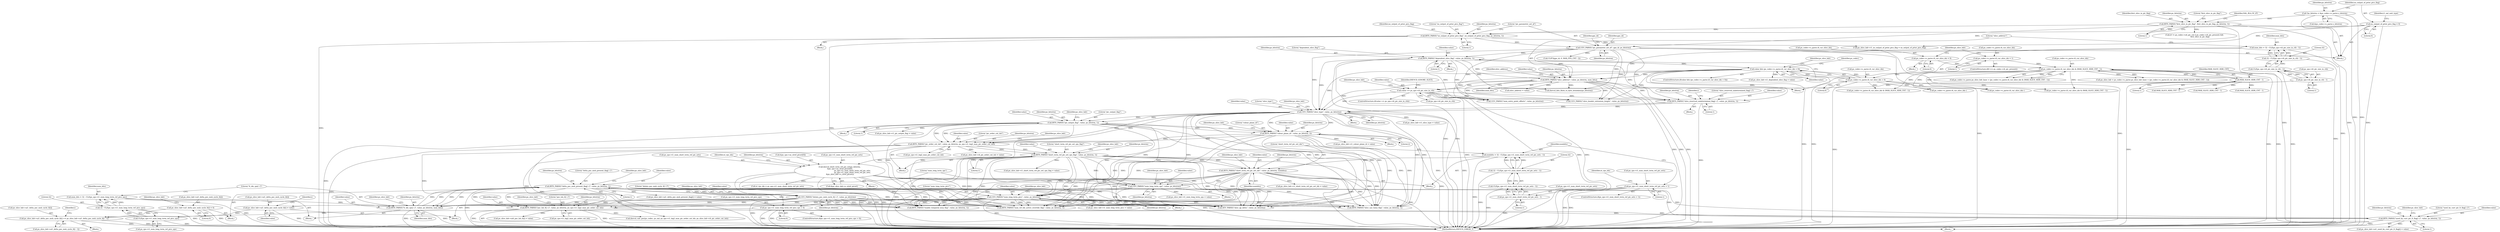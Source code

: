 digraph "0_Android_a1424724a00d62ac5efa0e27953eed66850d662f@array" {
"1001019" [label="(Call,ps_slice_hdr->ai1_delta_poc_msb_cycle_lt[i] += ps_slice_hdr->ai1_delta_poc_msb_cycle_lt[i - 1])"];
"1000983" [label="(Call,ps_slice_hdr->ai1_delta_poc_msb_cycle_lt[i] = 0)"];
"1001001" [label="(Call,ps_slice_hdr->ai1_delta_poc_msb_cycle_lt[i] = value)"];
"1000997" [label="(Call,UEV_PARSE(\"delata_poc_msb_cycle_lt[ i ]\", value, ps_bitstrm))"];
"1000971" [label="(Call,BITS_PARSE(\"delta_poc_msb_present_flag[ i ]\", value, ps_bitstrm, 1))"];
"1000916" [label="(Call,BITS_PARSE(\"lt_idx_sps[ i ]\", value, ps_bitstrm, num_bits))"];
"1000857" [label="(Call,UEV_PARSE(\"num_long_term_pics\", value, ps_bitstrm))"];
"1000734" [label="(Call,BITS_PARSE(\"short_term_ref_pic_set_idx\", value, ps_bitstrm, numbits))"];
"1000694" [label="(Call,BITS_PARSE(\"short_term_ref_pic_set_sps_flag\", value, ps_bitstrm, 1))"];
"1000682" [label="(Call,BITS_PARSE(\"pic_order_cnt_lsb\", value, ps_bitstrm, ps_sps->i1_log2_max_pic_order_cnt_lsb))"];
"1000637" [label="(Call,BITS_PARSE(\"pic_output_flag\", value, ps_bitstrm, 1))"];
"1000592" [label="(Call,UEV_PARSE(\"slice_type\", value, ps_bitstrm))"];
"1000587" [label="(Call,BITS_PARSE(\"slice_reserved_undetermined_flag[ i ]\", value, ps_bitstrm, 1))"];
"1000537" [label="(Call,value >= ps_sps->i4_pic_size_in_ctb)"];
"1000528" [label="(Call,BITS_PARSE(\"slice_address\", value, ps_bitstrm, num_bits))"];
"1000428" [label="(Call,value && (ps_codec->s_parse.i4_cur_slice_idx > 0))"];
"1000422" [label="(Call,BITS_PARSE(\"dependent_slice_flag\", value, ps_bitstrm, 1))"];
"1000209" [label="(Call,UEV_PARSE(\"pic_parameter_set_id\", pps_id, ps_bitstrm))"];
"1000204" [label="(Call,BITS_PARSE(\"no_output_of_prior_pics_flag\", no_output_of_prior_pics_flag, ps_bitstrm, 1))"];
"1000159" [label="(Call,no_output_of_prior_pics_flag = 0)"];
"1000190" [label="(Call,BITS_PARSE(\"first_slice_in_pic_flag\", first_slice_in_pic_flag, ps_bitstrm, 1))"];
"1000147" [label="(Call,*ps_bitstrm = &ps_codec->s_parse.s_bitstrm)"];
"1000430" [label="(Call,ps_codec->s_parse.i4_cur_slice_idx > 0)"];
"1000405" [label="(Call,ps_codec->s_parse.i4_cur_slice_idx & (MAX_SLICE_HDR_CNT - 1))"];
"1000375" [label="(Call,ps_codec->s_parse.i4_cur_slice_idx = 0)"];
"1000390" [label="(Call,ps_codec->s_parse.i4_cur_slice_idx = 1)"];
"1000411" [label="(Call,MAX_SLICE_HDR_CNT - 1)"];
"1000518" [label="(Call,num_bits = 32 - CLZ(ps_sps->i4_pic_size_in_ctb - 1))"];
"1000520" [label="(Call,32 - CLZ(ps_sps->i4_pic_size_in_ctb - 1))"];
"1000522" [label="(Call,CLZ(ps_sps->i4_pic_size_in_ctb - 1))"];
"1000523" [label="(Call,ps_sps->i4_pic_size_in_ctb - 1)"];
"1000659" [label="(Call,BITS_PARSE(\"colour_plane_id\", value, ps_bitstrm, 2))"];
"1000724" [label="(Call,numbits = 32 - CLZ(ps_sps->i1_num_short_term_ref_pic_sets - 1))"];
"1000726" [label="(Call,32 - CLZ(ps_sps->i1_num_short_term_ref_pic_sets - 1))"];
"1000728" [label="(Call,CLZ(ps_sps->i1_num_short_term_ref_pic_sets - 1))"];
"1000729" [label="(Call,ps_sps->i1_num_short_term_ref_pic_sets - 1)"];
"1000718" [label="(Call,ps_sps->i1_num_short_term_ref_pic_sets > 1)"];
"1000834" [label="(Call,UEV_PARSE(\"num_long_term_sps\", value, ps_bitstrm))"];
"1000778" [label="(Call,ihevcd_short_term_ref_pic_set(ps_bitstrm,\n &ps_sps->as_stref_picset[0],\n                                              ps_sps->i1_num_short_term_ref_pic_sets,\n                                              ps_sps->i1_num_short_term_ref_pic_sets,\n &ps_slice_hdr->s_stref_picset))"];
"1000908" [label="(Call,num_bits = 32 - CLZ(ps_sps->i1_num_long_term_ref_pics_sps))"];
"1000910" [label="(Call,32 - CLZ(ps_sps->i1_num_long_term_ref_pics_sps))"];
"1000912" [label="(Call,CLZ(ps_sps->i1_num_long_term_ref_pics_sps))"];
"1000828" [label="(Call,ps_sps->i1_num_long_term_ref_pics_sps > 0)"];
"1000959" [label="(Call,BITS_PARSE(\"used_by_curr_pic_lt_flag[ i ]\", value, ps_bitstrm, 1))"];
"1000945" [label="(Call,BITS_PARSE(\"poc_lsb_lt[ i ]\", value, ps_bitstrm, ps_sps->i1_log2_max_pic_order_cnt_lsb))"];
"1000779" [label="(Identifier,ps_bitstrm)"];
"1000533" [label="(Call,slice_address = value)"];
"1000192" [label="(Identifier,first_slice_in_pic_flag)"];
"1000194" [label="(Literal,1)"];
"1000412" [label="(Identifier,MAX_SLICE_HDR_CNT)"];
"1000780" [label="(Call,&ps_sps->as_stref_picset[0])"];
"1000913" [label="(Call,ps_sps->i1_num_long_term_ref_pics_sps)"];
"1000539" [label="(Call,ps_sps->i4_pic_size_in_ctb)"];
"1001081" [label="(Call,BITS_PARSE(\"enable_temporal_mvp_flag\", value, ps_bitstrm, 1))"];
"1000697" [label="(Identifier,ps_bitstrm)"];
"1000641" [label="(Literal,1)"];
"1000595" [label="(Identifier,ps_bitstrm)"];
"1000728" [label="(Call,CLZ(ps_sps->i1_num_short_term_ref_pic_sets - 1))"];
"1000381" [label="(Literal,0)"];
"1000989" [label="(Literal,0)"];
"1000406" [label="(Call,ps_codec->s_parse.i4_cur_slice_idx)"];
"1000436" [label="(Literal,0)"];
"1000944" [label="(Block,)"];
"1000857" [label="(Call,UEV_PARSE(\"num_long_term_pics\", value, ps_bitstrm))"];
"1000924" [label="(Identifier,ps_slice_hdr)"];
"1000828" [label="(Call,ps_sps->i1_num_long_term_ref_pics_sps > 0)"];
"1000413" [label="(Literal,1)"];
"1000208" [label="(Literal,1)"];
"1000832" [label="(Literal,0)"];
"1000858" [label="(Literal,\"num_long_term_pics\")"];
"1000596" [label="(Call,ps_slice_hdr->i1_slice_type = value)"];
"1000530" [label="(Identifier,value)"];
"1000745" [label="(Identifier,st_rps_idx)"];
"1001004" [label="(Identifier,ps_slice_hdr)"];
"1000910" [label="(Call,32 - CLZ(ps_sps->i1_num_long_term_ref_pics_sps))"];
"1000861" [label="(Call,ps_slice_hdr->i1_num_long_term_pics = value)"];
"1000462" [label="(Identifier,ps_slice_hdr)"];
"1000161" [label="(Literal,0)"];
"1000689" [label="(Call,ps_slice_hdr->i4_pic_order_cnt_lsb = value)"];
"1001771" [label="(Call,ps_codec->s_parse.i4_cur_slice_idx--)"];
"1000148" [label="(Identifier,ps_bitstrm)"];
"1000838" [label="(Call,ps_slice_hdr->i1_num_long_term_sps = value)"];
"1000836" [label="(Identifier,value)"];
"1002507" [label="(Call,ps_codec->s_parse.i4_cur_slice_idx & (MAX_SLICE_HDR_CNT - 1))"];
"1000726" [label="(Call,32 - CLZ(ps_sps->i1_num_short_term_ref_pic_sets - 1))"];
"1000955" [label="(Identifier,ps_slice_hdr)"];
"1000974" [label="(Identifier,ps_bitstrm)"];
"1000391" [label="(Call,ps_codec->s_parse.i4_cur_slice_idx)"];
"1000996" [label="(Block,)"];
"1000778" [label="(Call,ihevcd_short_term_ref_pic_set(ps_bitstrm,\n &ps_sps->as_stref_picset[0],\n                                              ps_sps->i1_num_short_term_ref_pic_sets,\n                                              ps_sps->i1_num_short_term_ref_pic_sets,\n &ps_slice_hdr->s_stref_picset))"];
"1000834" [label="(Call,UEV_PARSE(\"num_long_term_sps\", value, ps_bitstrm))"];
"1000430" [label="(Call,ps_codec->s_parse.i4_cur_slice_idx > 0)"];
"1000424" [label="(Identifier,value)"];
"1000723" [label="(Block,)"];
"1000397" [label="(Call,ps_slice_hdr = ps_codec->s_parse.ps_slice_hdr_base + (ps_codec->s_parse.i4_cur_slice_idx & (MAX_SLICE_HDR_CNT - 1)))"];
"1001169" [label="(Call,BITS_PARSE(\"num_ref_idx_active_override_flag\", value, ps_bitstrm, 1))"];
"1002016" [label="(Call,ihevcd_bits_flush_to_byte_boundary(ps_bitstrm))"];
"1000735" [label="(Literal,\"short_term_ref_pic_set_idx\")"];
"1000636" [label="(Block,)"];
"1000908" [label="(Call,num_bits = 32 - CLZ(ps_sps->i1_num_long_term_ref_pics_sps))"];
"1000685" [label="(Identifier,ps_bitstrm)"];
"1000212" [label="(Identifier,ps_bitstrm)"];
"1000516" [label="(Block,)"];
"1001001" [label="(Call,ps_slice_hdr->ai1_delta_poc_msb_cycle_lt[i] = value)"];
"1000190" [label="(Call,BITS_PARSE(\"first_slice_in_pic_flag\", first_slice_in_pic_flag, ps_bitstrm, 1))"];
"1000384" [label="(ControlStructure,if(0 == ps_codec->i4_pic_present))"];
"1000440" [label="(Call,ps_codec->s_parse.i4_cur_slice_idx & (MAX_SLICE_HDR_CNT - 1))"];
"1001658" [label="(Call,ihevcd_calc_poc(ps_codec, ps_nal, ps_sps->i1_log2_max_pic_order_cnt_lsb, ps_slice_hdr->i4_pic_order_cnt_lsb))"];
"1000975" [label="(Literal,1)"];
"1000718" [label="(Call,ps_sps->i1_num_short_term_ref_pic_sets > 1)"];
"1001025" [label="(Call,ps_slice_hdr->ai1_delta_poc_msb_cycle_lt[i - 1])"];
"1000959" [label="(Call,BITS_PARSE(\"used_by_curr_pic_lt_flag[ i ]\", value, ps_bitstrm, 1))"];
"1002606" [label="(MethodReturn,IHEVCD_ERROR_T)"];
"1000912" [label="(Call,CLZ(ps_sps->i1_num_long_term_ref_pics_sps))"];
"1000427" [label="(ControlStructure,if(value && (ps_codec->s_parse.i4_cur_slice_idx > 0)))"];
"1000522" [label="(Call,CLZ(ps_sps->i4_pic_size_in_ctb - 1))"];
"1000666" [label="(Identifier,ps_slice_hdr)"];
"1000585" [label="(Identifier,i)"];
"1000945" [label="(Call,BITS_PARSE(\"poc_lsb_lt[ i ]\", value, ps_bitstrm, ps_sps->i1_log2_max_pic_order_cnt_lsb))"];
"1001454" [label="(Call,SEV_PARSE(\"slice_qp_delta\", value, ps_bitstrm))"];
"1000664" [label="(Call,ps_slice_hdr->i1_colour_plane_id = value)"];
"1000983" [label="(Call,ps_slice_hdr->ai1_delta_poc_msb_cycle_lt[i] = 0)"];
"1001990" [label="(Call,UEV_PARSE(\"slice_header_extension_length\", value, ps_bitstrm))"];
"1000920" [label="(Identifier,num_bits)"];
"1000598" [label="(Identifier,ps_slice_hdr)"];
"1000536" [label="(ControlStructure,if(value >= ps_sps->i4_pic_size_in_ctb))"];
"1000518" [label="(Call,num_bits = 32 - CLZ(ps_sps->i4_pic_size_in_ctb - 1))"];
"1000694" [label="(Call,BITS_PARSE(\"short_term_ref_pic_set_sps_flag\", value, ps_bitstrm, 1))"];
"1000952" [label="(Call,ps_slice_hdr->ai4_poc_lsb_lt[i] = value)"];
"1000519" [label="(Identifier,num_bits)"];
"1000446" [label="(Call,MAX_SLICE_HDR_CNT - 1)"];
"1000520" [label="(Call,32 - CLZ(ps_sps->i4_pic_size_in_ctb - 1))"];
"1000375" [label="(Call,ps_codec->s_parse.i4_cur_slice_idx = 0)"];
"1001007" [label="(Identifier,value)"];
"1000971" [label="(Call,BITS_PARSE(\"delta_poc_msb_present_flag[ i ]\", value, ps_bitstrm, 1))"];
"1000729" [label="(Call,ps_sps->i1_num_short_term_ref_pic_sets - 1)"];
"1001002" [label="(Call,ps_slice_hdr->ai1_delta_poc_msb_cycle_lt[i])"];
"1000860" [label="(Identifier,ps_bitstrm)"];
"1000587" [label="(Call,BITS_PARSE(\"slice_reserved_undetermined_flag[ i ]\", value, ps_bitstrm, 1))"];
"1000206" [label="(Identifier,no_output_of_prior_pics_flag)"];
"1000552" [label="(Identifier,ps_slice_hdr)"];
"1000390" [label="(Call,ps_codec->s_parse.i4_cur_slice_idx = 1)"];
"1000396" [label="(Literal,1)"];
"1000588" [label="(Literal,\"slice_reserved_undetermined_flag[ i ]\")"];
"1000460" [label="(Call,ps_slice_hdr->i1_dependent_slice_flag = value)"];
"1000696" [label="(Identifier,value)"];
"1000919" [label="(Identifier,ps_bitstrm)"];
"1000699" [label="(Call,ps_slice_hdr->i1_short_term_ref_pic_set_sps_flag = value)"];
"1000736" [label="(Identifier,value)"];
"1000777" [label="(Block,)"];
"1000796" [label="(Call,st_rps_idx = ps_sps->i1_num_short_term_ref_pic_sets)"];
"1000589" [label="(Identifier,value)"];
"1000898" [label="(Identifier,i)"];
"1000962" [label="(Identifier,ps_bitstrm)"];
"1000215" [label="(Call,CLIP3(pps_id, 0, MAX_PPS_CNT - 2))"];
"1000501" [label="(Call,ps_slice_hdr->i1_no_output_of_prior_pics_flag = no_output_of_prior_pics_flag)"];
"1000829" [label="(Call,ps_sps->i1_num_long_term_ref_pics_sps)"];
"1000210" [label="(Literal,\"pic_parameter_set_id\")"];
"1000993" [label="(Identifier,ps_slice_hdr)"];
"1000840" [label="(Identifier,ps_slice_hdr)"];
"1000658" [label="(Block,)"];
"1000431" [label="(Call,ps_codec->s_parse.i4_cur_slice_idx)"];
"1000691" [label="(Identifier,ps_slice_hdr)"];
"1000911" [label="(Literal,32)"];
"1000160" [label="(Identifier,no_output_of_prior_pics_flag)"];
"1000638" [label="(Literal,\"pic_output_flag\")"];
"1000733" [label="(Literal,1)"];
"1000999" [label="(Identifier,value)"];
"1000967" [label="(Identifier,ps_slice_hdr)"];
"1000425" [label="(Identifier,ps_bitstrm)"];
"1000426" [label="(Literal,1)"];
"1000205" [label="(Literal,\"no_output_of_prior_pics_flag\")"];
"1000637" [label="(Call,BITS_PARSE(\"pic_output_flag\", value, ps_bitstrm, 1))"];
"1000593" [label="(Literal,\"slice_type\")"];
"1000193" [label="(Identifier,ps_bitstrm)"];
"1000639" [label="(Identifier,value)"];
"1000591" [label="(Literal,1)"];
"1000640" [label="(Identifier,ps_bitstrm)"];
"1000532" [label="(Identifier,num_bits)"];
"1000677" [label="(Block,)"];
"1000537" [label="(Call,value >= ps_sps->i4_pic_size_in_ctb)"];
"1000147" [label="(Call,*ps_bitstrm = &ps_codec->s_parse.s_bitstrm)"];
"1000737" [label="(Identifier,ps_bitstrm)"];
"1000734" [label="(Call,BITS_PARSE(\"short_term_ref_pic_set_idx\", value, ps_bitstrm, numbits))"];
"1000529" [label="(Literal,\"slice_address\")"];
"1000660" [label="(Literal,\"colour_plane_id\")"];
"1000149" [label="(Call,&ps_codec->s_parse.s_bitstrm)"];
"1000946" [label="(Literal,\"poc_lsb_lt[ i ]\")"];
"1000429" [label="(Identifier,value)"];
"1000906" [label="(Block,)"];
"1000191" [label="(Literal,\"first_slice_in_pic_flag\")"];
"1000684" [label="(Identifier,value)"];
"1000428" [label="(Call,value && (ps_codec->s_parse.i4_cur_slice_idx > 0))"];
"1000997" [label="(Call,UEV_PARSE(\"delata_poc_msb_cycle_lt[ i ]\", value, ps_bitstrm))"];
"1000695" [label="(Literal,\"short_term_ref_pic_set_sps_flag\")"];
"1001106" [label="(Call,BITS_PARSE(\"slice_sao_luma_flag\", value, ps_bitstrm, 1))"];
"1000421" [label="(Block,)"];
"1000405" [label="(Call,ps_codec->s_parse.i4_cur_slice_idx & (MAX_SLICE_HDR_CNT - 1))"];
"1000725" [label="(Identifier,numbits)"];
"1000964" [label="(Call,ps_slice_hdr->ai1_used_by_curr_pic_lt_flag[i] = value)"];
"1000659" [label="(Call,BITS_PARSE(\"colour_plane_id\", value, ps_bitstrm, 2))"];
"1000701" [label="(Identifier,ps_slice_hdr)"];
"1000538" [label="(Identifier,value)"];
"1000523" [label="(Call,ps_sps->i4_pic_size_in_ctb - 1)"];
"1000159" [label="(Call,no_output_of_prior_pics_flag = 0)"];
"1000859" [label="(Identifier,value)"];
"1000792" [label="(Call,&ps_slice_hdr->s_stref_picset)"];
"1000644" [label="(Identifier,ps_slice_hdr)"];
"1000376" [label="(Call,ps_codec->s_parse.i4_cur_slice_idx)"];
"1001883" [label="(Call,UEV_PARSE(\"num_entry_point_offsets\", value, ps_bitstrm))"];
"1000972" [label="(Literal,\"delta_poc_msb_present_flag[ i ]\")"];
"1000686" [label="(Call,ps_sps->i1_log2_max_pic_order_cnt_lsb)"];
"1000439" [label="(Identifier,ps_codec)"];
"1000717" [label="(ControlStructure,if(ps_sps->i1_num_short_term_ref_pic_sets > 1))"];
"1000698" [label="(Literal,1)"];
"1000132" [label="(Block,)"];
"1000899" [label="(Block,)"];
"1000586" [label="(Block,)"];
"1001808" [label="(Call,MAX_SLICE_HDR_CNT - 1)"];
"1000592" [label="(Call,UEV_PARSE(\"slice_type\", value, ps_bitstrm))"];
"1000789" [label="(Call,ps_sps->i1_num_short_term_ref_pic_sets)"];
"1000198" [label="(Identifier,NAL_BLA_W_LP)"];
"1000209" [label="(Call,UEV_PARSE(\"pic_parameter_set_id\", pps_id, ps_bitstrm))"];
"1000727" [label="(Literal,32)"];
"1000722" [label="(Literal,1)"];
"1000683" [label="(Literal,\"pic_order_cnt_lsb\")"];
"1000661" [label="(Identifier,value)"];
"1000827" [label="(ControlStructure,if(ps_sps->i1_num_long_term_ref_pics_sps > 0))"];
"1000662" [label="(Identifier,ps_bitstrm)"];
"1000642" [label="(Call,ps_slice_hdr->i1_pic_output_flag = value)"];
"1000738" [label="(Identifier,numbits)"];
"1000835" [label="(Literal,\"num_long_term_sps\")"];
"1002513" [label="(Call,MAX_SLICE_HDR_CNT - 1)"];
"1000909" [label="(Identifier,num_bits)"];
"1000543" [label="(Identifier,IHEVCD_IGNORE_SLICE)"];
"1000554" [label="(Block,)"];
"1001018" [label="(Block,)"];
"1000682" [label="(Call,BITS_PARSE(\"pic_order_cnt_lsb\", value, ps_bitstrm, ps_sps->i1_log2_max_pic_order_cnt_lsb))"];
"1000422" [label="(Call,BITS_PARSE(\"dependent_slice_flag\", value, ps_bitstrm, 1))"];
"1000973" [label="(Identifier,value)"];
"1000998" [label="(Literal,\"delata_poc_msb_cycle_lt[ i ]\")"];
"1000211" [label="(Identifier,pps_id)"];
"1000398" [label="(Identifier,ps_slice_hdr)"];
"1000527" [label="(Literal,1)"];
"1000833" [label="(Block,)"];
"1000963" [label="(Literal,1)"];
"1000948" [label="(Identifier,ps_bitstrm)"];
"1000786" [label="(Call,ps_sps->i1_num_short_term_ref_pic_sets)"];
"1000797" [label="(Identifier,st_rps_idx)"];
"1000663" [label="(Literal,2)"];
"1000531" [label="(Identifier,ps_bitstrm)"];
"1000590" [label="(Identifier,ps_bitstrm)"];
"1000411" [label="(Call,MAX_SLICE_HDR_CNT - 1)"];
"1001000" [label="(Identifier,ps_bitstrm)"];
"1001019" [label="(Call,ps_slice_hdr->ai1_delta_poc_msb_cycle_lt[i] += ps_slice_hdr->ai1_delta_poc_msb_cycle_lt[i - 1])"];
"1000917" [label="(Literal,\"lt_idx_sps[ i ]\")"];
"1000949" [label="(Call,ps_sps->i1_log2_max_pic_order_cnt_lsb)"];
"1000214" [label="(Identifier,pps_id)"];
"1001712" [label="(Call,ps_codec->s_parse.i4_cur_slice_idx--)"];
"1001020" [label="(Call,ps_slice_hdr->ai1_delta_poc_msb_cycle_lt[i])"];
"1000741" [label="(Identifier,ps_slice_hdr)"];
"1000284" [label="(Call,(0 != ps_codec->u4_pic_cnt || ps_codec->i4_pic_present) &&\n                    first_slice_in_pic_flag)"];
"1000521" [label="(Literal,32)"];
"1000399" [label="(Call,ps_codec->s_parse.ps_slice_hdr_base + (ps_codec->s_parse.i4_cur_slice_idx & (MAX_SLICE_HDR_CNT - 1)))"];
"1000979" [label="(Identifier,ps_slice_hdr)"];
"1000984" [label="(Call,ps_slice_hdr->ai1_delta_poc_msb_cycle_lt[i])"];
"1001011" [label="(Identifier,i)"];
"1000960" [label="(Literal,\"used_by_curr_pic_lt_flag[ i ]\")"];
"1000524" [label="(Call,ps_sps->i4_pic_size_in_ctb)"];
"1000916" [label="(Call,BITS_PARSE(\"lt_idx_sps[ i ]\", value, ps_bitstrm, num_bits))"];
"1000918" [label="(Identifier,value)"];
"1000594" [label="(Identifier,value)"];
"1000164" [label="(Identifier,i1_nal_unit_type)"];
"1000739" [label="(Call,ps_slice_hdr->i1_short_term_ref_pic_set_idx = value)"];
"1000826" [label="(Block,)"];
"1000837" [label="(Identifier,ps_bitstrm)"];
"1000961" [label="(Identifier,value)"];
"1000947" [label="(Identifier,value)"];
"1000534" [label="(Identifier,slice_address)"];
"1000423" [label="(Literal,\"dependent_slice_flag\")"];
"1000730" [label="(Call,ps_sps->i1_num_short_term_ref_pic_sets)"];
"1000719" [label="(Call,ps_sps->i1_num_short_term_ref_pic_sets)"];
"1000207" [label="(Identifier,ps_bitstrm)"];
"1000863" [label="(Identifier,ps_slice_hdr)"];
"1000724" [label="(Call,numbits = 32 - CLZ(ps_sps->i1_num_short_term_ref_pic_sets - 1))"];
"1000976" [label="(Call,ps_slice_hdr->ai1_delta_poc_msb_present_flag[i] = value)"];
"1000528" [label="(Call,BITS_PARSE(\"slice_address\", value, ps_bitstrm, num_bits))"];
"1000204" [label="(Call,BITS_PARSE(\"no_output_of_prior_pics_flag\", no_output_of_prior_pics_flag, ps_bitstrm, 1))"];
"1000203" [label="(Block,)"];
"1000374" [label="(Block,)"];
"1001019" -> "1001018"  [label="AST: "];
"1001019" -> "1001025"  [label="CFG: "];
"1001020" -> "1001019"  [label="AST: "];
"1001025" -> "1001019"  [label="AST: "];
"1000898" -> "1001019"  [label="CFG: "];
"1001019" -> "1002606"  [label="DDG: "];
"1001019" -> "1002606"  [label="DDG: "];
"1000983" -> "1001019"  [label="DDG: "];
"1001001" -> "1001019"  [label="DDG: "];
"1000983" -> "1000899"  [label="AST: "];
"1000983" -> "1000989"  [label="CFG: "];
"1000984" -> "1000983"  [label="AST: "];
"1000989" -> "1000983"  [label="AST: "];
"1000993" -> "1000983"  [label="CFG: "];
"1000983" -> "1002606"  [label="DDG: "];
"1001001" -> "1000996"  [label="AST: "];
"1001001" -> "1001007"  [label="CFG: "];
"1001002" -> "1001001"  [label="AST: "];
"1001007" -> "1001001"  [label="AST: "];
"1001011" -> "1001001"  [label="CFG: "];
"1001001" -> "1002606"  [label="DDG: "];
"1000997" -> "1001001"  [label="DDG: "];
"1000997" -> "1000996"  [label="AST: "];
"1000997" -> "1001000"  [label="CFG: "];
"1000998" -> "1000997"  [label="AST: "];
"1000999" -> "1000997"  [label="AST: "];
"1001000" -> "1000997"  [label="AST: "];
"1001004" -> "1000997"  [label="CFG: "];
"1000997" -> "1002606"  [label="DDG: "];
"1000997" -> "1000916"  [label="DDG: "];
"1000997" -> "1000916"  [label="DDG: "];
"1000997" -> "1000945"  [label="DDG: "];
"1000997" -> "1000945"  [label="DDG: "];
"1000971" -> "1000997"  [label="DDG: "];
"1000971" -> "1000997"  [label="DDG: "];
"1000997" -> "1001081"  [label="DDG: "];
"1000997" -> "1001081"  [label="DDG: "];
"1000997" -> "1001106"  [label="DDG: "];
"1000997" -> "1001106"  [label="DDG: "];
"1000997" -> "1001169"  [label="DDG: "];
"1000997" -> "1001169"  [label="DDG: "];
"1000997" -> "1001454"  [label="DDG: "];
"1000997" -> "1001454"  [label="DDG: "];
"1000971" -> "1000899"  [label="AST: "];
"1000971" -> "1000975"  [label="CFG: "];
"1000972" -> "1000971"  [label="AST: "];
"1000973" -> "1000971"  [label="AST: "];
"1000974" -> "1000971"  [label="AST: "];
"1000975" -> "1000971"  [label="AST: "];
"1000979" -> "1000971"  [label="CFG: "];
"1000971" -> "1002606"  [label="DDG: "];
"1000971" -> "1000916"  [label="DDG: "];
"1000971" -> "1000916"  [label="DDG: "];
"1000971" -> "1000945"  [label="DDG: "];
"1000971" -> "1000945"  [label="DDG: "];
"1000916" -> "1000971"  [label="DDG: "];
"1000916" -> "1000971"  [label="DDG: "];
"1000959" -> "1000971"  [label="DDG: "];
"1000959" -> "1000971"  [label="DDG: "];
"1000971" -> "1000976"  [label="DDG: "];
"1000971" -> "1001081"  [label="DDG: "];
"1000971" -> "1001081"  [label="DDG: "];
"1000971" -> "1001106"  [label="DDG: "];
"1000971" -> "1001106"  [label="DDG: "];
"1000971" -> "1001169"  [label="DDG: "];
"1000971" -> "1001169"  [label="DDG: "];
"1000971" -> "1001454"  [label="DDG: "];
"1000971" -> "1001454"  [label="DDG: "];
"1000916" -> "1000906"  [label="AST: "];
"1000916" -> "1000920"  [label="CFG: "];
"1000917" -> "1000916"  [label="AST: "];
"1000918" -> "1000916"  [label="AST: "];
"1000919" -> "1000916"  [label="AST: "];
"1000920" -> "1000916"  [label="AST: "];
"1000924" -> "1000916"  [label="CFG: "];
"1000916" -> "1002606"  [label="DDG: "];
"1000916" -> "1002606"  [label="DDG: "];
"1000857" -> "1000916"  [label="DDG: "];
"1000857" -> "1000916"  [label="DDG: "];
"1000908" -> "1000916"  [label="DDG: "];
"1000857" -> "1000826"  [label="AST: "];
"1000857" -> "1000860"  [label="CFG: "];
"1000858" -> "1000857"  [label="AST: "];
"1000859" -> "1000857"  [label="AST: "];
"1000860" -> "1000857"  [label="AST: "];
"1000863" -> "1000857"  [label="CFG: "];
"1000857" -> "1002606"  [label="DDG: "];
"1000734" -> "1000857"  [label="DDG: "];
"1000734" -> "1000857"  [label="DDG: "];
"1000834" -> "1000857"  [label="DDG: "];
"1000834" -> "1000857"  [label="DDG: "];
"1000694" -> "1000857"  [label="DDG: "];
"1000694" -> "1000857"  [label="DDG: "];
"1000778" -> "1000857"  [label="DDG: "];
"1000857" -> "1000861"  [label="DDG: "];
"1000857" -> "1000945"  [label="DDG: "];
"1000857" -> "1000945"  [label="DDG: "];
"1000857" -> "1001081"  [label="DDG: "];
"1000857" -> "1001081"  [label="DDG: "];
"1000857" -> "1001106"  [label="DDG: "];
"1000857" -> "1001106"  [label="DDG: "];
"1000857" -> "1001169"  [label="DDG: "];
"1000857" -> "1001169"  [label="DDG: "];
"1000857" -> "1001454"  [label="DDG: "];
"1000857" -> "1001454"  [label="DDG: "];
"1000734" -> "1000723"  [label="AST: "];
"1000734" -> "1000738"  [label="CFG: "];
"1000735" -> "1000734"  [label="AST: "];
"1000736" -> "1000734"  [label="AST: "];
"1000737" -> "1000734"  [label="AST: "];
"1000738" -> "1000734"  [label="AST: "];
"1000741" -> "1000734"  [label="CFG: "];
"1000734" -> "1002606"  [label="DDG: "];
"1000734" -> "1002606"  [label="DDG: "];
"1000694" -> "1000734"  [label="DDG: "];
"1000694" -> "1000734"  [label="DDG: "];
"1000724" -> "1000734"  [label="DDG: "];
"1000734" -> "1000739"  [label="DDG: "];
"1000734" -> "1000834"  [label="DDG: "];
"1000734" -> "1000834"  [label="DDG: "];
"1000734" -> "1001081"  [label="DDG: "];
"1000734" -> "1001081"  [label="DDG: "];
"1000734" -> "1001106"  [label="DDG: "];
"1000734" -> "1001106"  [label="DDG: "];
"1000734" -> "1001169"  [label="DDG: "];
"1000734" -> "1001169"  [label="DDG: "];
"1000734" -> "1001454"  [label="DDG: "];
"1000734" -> "1001454"  [label="DDG: "];
"1000694" -> "1000677"  [label="AST: "];
"1000694" -> "1000698"  [label="CFG: "];
"1000695" -> "1000694"  [label="AST: "];
"1000696" -> "1000694"  [label="AST: "];
"1000697" -> "1000694"  [label="AST: "];
"1000698" -> "1000694"  [label="AST: "];
"1000701" -> "1000694"  [label="CFG: "];
"1000694" -> "1002606"  [label="DDG: "];
"1000682" -> "1000694"  [label="DDG: "];
"1000682" -> "1000694"  [label="DDG: "];
"1000694" -> "1000699"  [label="DDG: "];
"1000694" -> "1000778"  [label="DDG: "];
"1000694" -> "1000834"  [label="DDG: "];
"1000694" -> "1000834"  [label="DDG: "];
"1000694" -> "1001081"  [label="DDG: "];
"1000694" -> "1001081"  [label="DDG: "];
"1000694" -> "1001106"  [label="DDG: "];
"1000694" -> "1001106"  [label="DDG: "];
"1000694" -> "1001169"  [label="DDG: "];
"1000694" -> "1001169"  [label="DDG: "];
"1000694" -> "1001454"  [label="DDG: "];
"1000694" -> "1001454"  [label="DDG: "];
"1000682" -> "1000677"  [label="AST: "];
"1000682" -> "1000686"  [label="CFG: "];
"1000683" -> "1000682"  [label="AST: "];
"1000684" -> "1000682"  [label="AST: "];
"1000685" -> "1000682"  [label="AST: "];
"1000686" -> "1000682"  [label="AST: "];
"1000691" -> "1000682"  [label="CFG: "];
"1000682" -> "1002606"  [label="DDG: "];
"1000682" -> "1002606"  [label="DDG: "];
"1000637" -> "1000682"  [label="DDG: "];
"1000637" -> "1000682"  [label="DDG: "];
"1000659" -> "1000682"  [label="DDG: "];
"1000659" -> "1000682"  [label="DDG: "];
"1000592" -> "1000682"  [label="DDG: "];
"1000592" -> "1000682"  [label="DDG: "];
"1000682" -> "1000689"  [label="DDG: "];
"1000682" -> "1000945"  [label="DDG: "];
"1000682" -> "1001658"  [label="DDG: "];
"1000637" -> "1000636"  [label="AST: "];
"1000637" -> "1000641"  [label="CFG: "];
"1000638" -> "1000637"  [label="AST: "];
"1000639" -> "1000637"  [label="AST: "];
"1000640" -> "1000637"  [label="AST: "];
"1000641" -> "1000637"  [label="AST: "];
"1000644" -> "1000637"  [label="CFG: "];
"1000637" -> "1002606"  [label="DDG: "];
"1000592" -> "1000637"  [label="DDG: "];
"1000592" -> "1000637"  [label="DDG: "];
"1000637" -> "1000642"  [label="DDG: "];
"1000637" -> "1000659"  [label="DDG: "];
"1000637" -> "1000659"  [label="DDG: "];
"1000637" -> "1001106"  [label="DDG: "];
"1000637" -> "1001106"  [label="DDG: "];
"1000637" -> "1001169"  [label="DDG: "];
"1000637" -> "1001169"  [label="DDG: "];
"1000637" -> "1001454"  [label="DDG: "];
"1000637" -> "1001454"  [label="DDG: "];
"1000592" -> "1000554"  [label="AST: "];
"1000592" -> "1000595"  [label="CFG: "];
"1000593" -> "1000592"  [label="AST: "];
"1000594" -> "1000592"  [label="AST: "];
"1000595" -> "1000592"  [label="AST: "];
"1000598" -> "1000592"  [label="CFG: "];
"1000592" -> "1002606"  [label="DDG: "];
"1000592" -> "1002606"  [label="DDG: "];
"1000587" -> "1000592"  [label="DDG: "];
"1000587" -> "1000592"  [label="DDG: "];
"1000537" -> "1000592"  [label="DDG: "];
"1000428" -> "1000592"  [label="DDG: "];
"1000528" -> "1000592"  [label="DDG: "];
"1000422" -> "1000592"  [label="DDG: "];
"1000209" -> "1000592"  [label="DDG: "];
"1000592" -> "1000596"  [label="DDG: "];
"1000592" -> "1000659"  [label="DDG: "];
"1000592" -> "1000659"  [label="DDG: "];
"1000592" -> "1001106"  [label="DDG: "];
"1000592" -> "1001106"  [label="DDG: "];
"1000592" -> "1001169"  [label="DDG: "];
"1000592" -> "1001169"  [label="DDG: "];
"1000592" -> "1001454"  [label="DDG: "];
"1000592" -> "1001454"  [label="DDG: "];
"1000587" -> "1000586"  [label="AST: "];
"1000587" -> "1000591"  [label="CFG: "];
"1000588" -> "1000587"  [label="AST: "];
"1000589" -> "1000587"  [label="AST: "];
"1000590" -> "1000587"  [label="AST: "];
"1000591" -> "1000587"  [label="AST: "];
"1000585" -> "1000587"  [label="CFG: "];
"1000587" -> "1002606"  [label="DDG: "];
"1000537" -> "1000587"  [label="DDG: "];
"1000428" -> "1000587"  [label="DDG: "];
"1000528" -> "1000587"  [label="DDG: "];
"1000422" -> "1000587"  [label="DDG: "];
"1000209" -> "1000587"  [label="DDG: "];
"1000537" -> "1000536"  [label="AST: "];
"1000537" -> "1000539"  [label="CFG: "];
"1000538" -> "1000537"  [label="AST: "];
"1000539" -> "1000537"  [label="AST: "];
"1000543" -> "1000537"  [label="CFG: "];
"1000552" -> "1000537"  [label="CFG: "];
"1000537" -> "1002606"  [label="DDG: "];
"1000537" -> "1002606"  [label="DDG: "];
"1000537" -> "1002606"  [label="DDG: "];
"1000528" -> "1000537"  [label="DDG: "];
"1000523" -> "1000537"  [label="DDG: "];
"1000537" -> "1001883"  [label="DDG: "];
"1000537" -> "1001990"  [label="DDG: "];
"1000528" -> "1000516"  [label="AST: "];
"1000528" -> "1000532"  [label="CFG: "];
"1000529" -> "1000528"  [label="AST: "];
"1000530" -> "1000528"  [label="AST: "];
"1000531" -> "1000528"  [label="AST: "];
"1000532" -> "1000528"  [label="AST: "];
"1000534" -> "1000528"  [label="CFG: "];
"1000528" -> "1002606"  [label="DDG: "];
"1000528" -> "1002606"  [label="DDG: "];
"1000528" -> "1002606"  [label="DDG: "];
"1000428" -> "1000528"  [label="DDG: "];
"1000422" -> "1000528"  [label="DDG: "];
"1000209" -> "1000528"  [label="DDG: "];
"1000518" -> "1000528"  [label="DDG: "];
"1000528" -> "1000533"  [label="DDG: "];
"1000528" -> "1001883"  [label="DDG: "];
"1000528" -> "1001990"  [label="DDG: "];
"1000528" -> "1002016"  [label="DDG: "];
"1000428" -> "1000427"  [label="AST: "];
"1000428" -> "1000429"  [label="CFG: "];
"1000428" -> "1000430"  [label="CFG: "];
"1000429" -> "1000428"  [label="AST: "];
"1000430" -> "1000428"  [label="AST: "];
"1000439" -> "1000428"  [label="CFG: "];
"1000462" -> "1000428"  [label="CFG: "];
"1000428" -> "1002606"  [label="DDG: "];
"1000428" -> "1002606"  [label="DDG: "];
"1000422" -> "1000428"  [label="DDG: "];
"1000430" -> "1000428"  [label="DDG: "];
"1000430" -> "1000428"  [label="DDG: "];
"1000428" -> "1000460"  [label="DDG: "];
"1000428" -> "1001883"  [label="DDG: "];
"1000428" -> "1001990"  [label="DDG: "];
"1000422" -> "1000421"  [label="AST: "];
"1000422" -> "1000426"  [label="CFG: "];
"1000423" -> "1000422"  [label="AST: "];
"1000424" -> "1000422"  [label="AST: "];
"1000425" -> "1000422"  [label="AST: "];
"1000426" -> "1000422"  [label="AST: "];
"1000429" -> "1000422"  [label="CFG: "];
"1000422" -> "1002606"  [label="DDG: "];
"1000422" -> "1002606"  [label="DDG: "];
"1000209" -> "1000422"  [label="DDG: "];
"1000422" -> "1001883"  [label="DDG: "];
"1000422" -> "1001990"  [label="DDG: "];
"1000422" -> "1002016"  [label="DDG: "];
"1000209" -> "1000132"  [label="AST: "];
"1000209" -> "1000212"  [label="CFG: "];
"1000210" -> "1000209"  [label="AST: "];
"1000211" -> "1000209"  [label="AST: "];
"1000212" -> "1000209"  [label="AST: "];
"1000214" -> "1000209"  [label="CFG: "];
"1000209" -> "1002606"  [label="DDG: "];
"1000209" -> "1002606"  [label="DDG: "];
"1000204" -> "1000209"  [label="DDG: "];
"1000190" -> "1000209"  [label="DDG: "];
"1000209" -> "1000215"  [label="DDG: "];
"1000209" -> "1001883"  [label="DDG: "];
"1000209" -> "1001990"  [label="DDG: "];
"1000209" -> "1002016"  [label="DDG: "];
"1000204" -> "1000203"  [label="AST: "];
"1000204" -> "1000208"  [label="CFG: "];
"1000205" -> "1000204"  [label="AST: "];
"1000206" -> "1000204"  [label="AST: "];
"1000207" -> "1000204"  [label="AST: "];
"1000208" -> "1000204"  [label="AST: "];
"1000210" -> "1000204"  [label="CFG: "];
"1000204" -> "1002606"  [label="DDG: "];
"1000204" -> "1002606"  [label="DDG: "];
"1000159" -> "1000204"  [label="DDG: "];
"1000190" -> "1000204"  [label="DDG: "];
"1000204" -> "1000501"  [label="DDG: "];
"1000159" -> "1000132"  [label="AST: "];
"1000159" -> "1000161"  [label="CFG: "];
"1000160" -> "1000159"  [label="AST: "];
"1000161" -> "1000159"  [label="AST: "];
"1000164" -> "1000159"  [label="CFG: "];
"1000159" -> "1002606"  [label="DDG: "];
"1000159" -> "1000501"  [label="DDG: "];
"1000190" -> "1000132"  [label="AST: "];
"1000190" -> "1000194"  [label="CFG: "];
"1000191" -> "1000190"  [label="AST: "];
"1000192" -> "1000190"  [label="AST: "];
"1000193" -> "1000190"  [label="AST: "];
"1000194" -> "1000190"  [label="AST: "];
"1000198" -> "1000190"  [label="CFG: "];
"1000190" -> "1002606"  [label="DDG: "];
"1000190" -> "1002606"  [label="DDG: "];
"1000147" -> "1000190"  [label="DDG: "];
"1000190" -> "1000284"  [label="DDG: "];
"1000147" -> "1000132"  [label="AST: "];
"1000147" -> "1000149"  [label="CFG: "];
"1000148" -> "1000147"  [label="AST: "];
"1000149" -> "1000147"  [label="AST: "];
"1000160" -> "1000147"  [label="CFG: "];
"1000147" -> "1002606"  [label="DDG: "];
"1000147" -> "1002606"  [label="DDG: "];
"1000430" -> "1000436"  [label="CFG: "];
"1000431" -> "1000430"  [label="AST: "];
"1000436" -> "1000430"  [label="AST: "];
"1000430" -> "1002606"  [label="DDG: "];
"1000405" -> "1000430"  [label="DDG: "];
"1000430" -> "1000440"  [label="DDG: "];
"1000430" -> "1001712"  [label="DDG: "];
"1000430" -> "1001771"  [label="DDG: "];
"1000430" -> "1002507"  [label="DDG: "];
"1000405" -> "1000399"  [label="AST: "];
"1000405" -> "1000411"  [label="CFG: "];
"1000406" -> "1000405"  [label="AST: "];
"1000411" -> "1000405"  [label="AST: "];
"1000399" -> "1000405"  [label="CFG: "];
"1000405" -> "1002606"  [label="DDG: "];
"1000405" -> "1002606"  [label="DDG: "];
"1000405" -> "1000397"  [label="DDG: "];
"1000405" -> "1000397"  [label="DDG: "];
"1000405" -> "1000399"  [label="DDG: "];
"1000405" -> "1000399"  [label="DDG: "];
"1000375" -> "1000405"  [label="DDG: "];
"1000390" -> "1000405"  [label="DDG: "];
"1000411" -> "1000405"  [label="DDG: "];
"1000411" -> "1000405"  [label="DDG: "];
"1000405" -> "1000440"  [label="DDG: "];
"1000405" -> "1001712"  [label="DDG: "];
"1000405" -> "1001771"  [label="DDG: "];
"1000405" -> "1002507"  [label="DDG: "];
"1000375" -> "1000374"  [label="AST: "];
"1000375" -> "1000381"  [label="CFG: "];
"1000376" -> "1000375"  [label="AST: "];
"1000381" -> "1000375"  [label="AST: "];
"1000398" -> "1000375"  [label="CFG: "];
"1000390" -> "1000384"  [label="AST: "];
"1000390" -> "1000396"  [label="CFG: "];
"1000391" -> "1000390"  [label="AST: "];
"1000396" -> "1000390"  [label="AST: "];
"1000398" -> "1000390"  [label="CFG: "];
"1000411" -> "1000413"  [label="CFG: "];
"1000412" -> "1000411"  [label="AST: "];
"1000413" -> "1000411"  [label="AST: "];
"1000411" -> "1002606"  [label="DDG: "];
"1000411" -> "1000446"  [label="DDG: "];
"1000411" -> "1001808"  [label="DDG: "];
"1000411" -> "1002513"  [label="DDG: "];
"1000518" -> "1000516"  [label="AST: "];
"1000518" -> "1000520"  [label="CFG: "];
"1000519" -> "1000518"  [label="AST: "];
"1000520" -> "1000518"  [label="AST: "];
"1000529" -> "1000518"  [label="CFG: "];
"1000518" -> "1002606"  [label="DDG: "];
"1000520" -> "1000518"  [label="DDG: "];
"1000520" -> "1000518"  [label="DDG: "];
"1000520" -> "1000522"  [label="CFG: "];
"1000521" -> "1000520"  [label="AST: "];
"1000522" -> "1000520"  [label="AST: "];
"1000520" -> "1002606"  [label="DDG: "];
"1000522" -> "1000520"  [label="DDG: "];
"1000522" -> "1000523"  [label="CFG: "];
"1000523" -> "1000522"  [label="AST: "];
"1000522" -> "1002606"  [label="DDG: "];
"1000523" -> "1000522"  [label="DDG: "];
"1000523" -> "1000522"  [label="DDG: "];
"1000523" -> "1000527"  [label="CFG: "];
"1000524" -> "1000523"  [label="AST: "];
"1000527" -> "1000523"  [label="AST: "];
"1000659" -> "1000658"  [label="AST: "];
"1000659" -> "1000663"  [label="CFG: "];
"1000660" -> "1000659"  [label="AST: "];
"1000661" -> "1000659"  [label="AST: "];
"1000662" -> "1000659"  [label="AST: "];
"1000663" -> "1000659"  [label="AST: "];
"1000666" -> "1000659"  [label="CFG: "];
"1000659" -> "1002606"  [label="DDG: "];
"1000659" -> "1000664"  [label="DDG: "];
"1000659" -> "1001106"  [label="DDG: "];
"1000659" -> "1001106"  [label="DDG: "];
"1000659" -> "1001169"  [label="DDG: "];
"1000659" -> "1001169"  [label="DDG: "];
"1000659" -> "1001454"  [label="DDG: "];
"1000659" -> "1001454"  [label="DDG: "];
"1000724" -> "1000723"  [label="AST: "];
"1000724" -> "1000726"  [label="CFG: "];
"1000725" -> "1000724"  [label="AST: "];
"1000726" -> "1000724"  [label="AST: "];
"1000735" -> "1000724"  [label="CFG: "];
"1000724" -> "1002606"  [label="DDG: "];
"1000726" -> "1000724"  [label="DDG: "];
"1000726" -> "1000724"  [label="DDG: "];
"1000726" -> "1000728"  [label="CFG: "];
"1000727" -> "1000726"  [label="AST: "];
"1000728" -> "1000726"  [label="AST: "];
"1000726" -> "1002606"  [label="DDG: "];
"1000728" -> "1000726"  [label="DDG: "];
"1000728" -> "1000729"  [label="CFG: "];
"1000729" -> "1000728"  [label="AST: "];
"1000728" -> "1002606"  [label="DDG: "];
"1000729" -> "1000728"  [label="DDG: "];
"1000729" -> "1000728"  [label="DDG: "];
"1000729" -> "1000733"  [label="CFG: "];
"1000730" -> "1000729"  [label="AST: "];
"1000733" -> "1000729"  [label="AST: "];
"1000729" -> "1002606"  [label="DDG: "];
"1000718" -> "1000729"  [label="DDG: "];
"1000718" -> "1000717"  [label="AST: "];
"1000718" -> "1000722"  [label="CFG: "];
"1000719" -> "1000718"  [label="AST: "];
"1000722" -> "1000718"  [label="AST: "];
"1000725" -> "1000718"  [label="CFG: "];
"1000745" -> "1000718"  [label="CFG: "];
"1000718" -> "1002606"  [label="DDG: "];
"1000718" -> "1002606"  [label="DDG: "];
"1000834" -> "1000833"  [label="AST: "];
"1000834" -> "1000837"  [label="CFG: "];
"1000835" -> "1000834"  [label="AST: "];
"1000836" -> "1000834"  [label="AST: "];
"1000837" -> "1000834"  [label="AST: "];
"1000840" -> "1000834"  [label="CFG: "];
"1000834" -> "1002606"  [label="DDG: "];
"1000778" -> "1000834"  [label="DDG: "];
"1000834" -> "1000838"  [label="DDG: "];
"1000778" -> "1000777"  [label="AST: "];
"1000778" -> "1000792"  [label="CFG: "];
"1000779" -> "1000778"  [label="AST: "];
"1000780" -> "1000778"  [label="AST: "];
"1000786" -> "1000778"  [label="AST: "];
"1000789" -> "1000778"  [label="AST: "];
"1000792" -> "1000778"  [label="AST: "];
"1000797" -> "1000778"  [label="CFG: "];
"1000778" -> "1002606"  [label="DDG: "];
"1000778" -> "1002606"  [label="DDG: "];
"1000778" -> "1002606"  [label="DDG: "];
"1000778" -> "1000796"  [label="DDG: "];
"1000778" -> "1001081"  [label="DDG: "];
"1000778" -> "1001106"  [label="DDG: "];
"1000778" -> "1001169"  [label="DDG: "];
"1000778" -> "1001454"  [label="DDG: "];
"1000908" -> "1000906"  [label="AST: "];
"1000908" -> "1000910"  [label="CFG: "];
"1000909" -> "1000908"  [label="AST: "];
"1000910" -> "1000908"  [label="AST: "];
"1000917" -> "1000908"  [label="CFG: "];
"1000908" -> "1002606"  [label="DDG: "];
"1000910" -> "1000908"  [label="DDG: "];
"1000910" -> "1000908"  [label="DDG: "];
"1000910" -> "1000912"  [label="CFG: "];
"1000911" -> "1000910"  [label="AST: "];
"1000912" -> "1000910"  [label="AST: "];
"1000910" -> "1002606"  [label="DDG: "];
"1000912" -> "1000910"  [label="DDG: "];
"1000912" -> "1000913"  [label="CFG: "];
"1000913" -> "1000912"  [label="AST: "];
"1000912" -> "1002606"  [label="DDG: "];
"1000828" -> "1000912"  [label="DDG: "];
"1000828" -> "1000827"  [label="AST: "];
"1000828" -> "1000832"  [label="CFG: "];
"1000829" -> "1000828"  [label="AST: "];
"1000832" -> "1000828"  [label="AST: "];
"1000835" -> "1000828"  [label="CFG: "];
"1000858" -> "1000828"  [label="CFG: "];
"1000828" -> "1002606"  [label="DDG: "];
"1000828" -> "1002606"  [label="DDG: "];
"1000959" -> "1000944"  [label="AST: "];
"1000959" -> "1000963"  [label="CFG: "];
"1000960" -> "1000959"  [label="AST: "];
"1000961" -> "1000959"  [label="AST: "];
"1000962" -> "1000959"  [label="AST: "];
"1000963" -> "1000959"  [label="AST: "];
"1000967" -> "1000959"  [label="CFG: "];
"1000959" -> "1002606"  [label="DDG: "];
"1000945" -> "1000959"  [label="DDG: "];
"1000945" -> "1000959"  [label="DDG: "];
"1000959" -> "1000964"  [label="DDG: "];
"1000945" -> "1000944"  [label="AST: "];
"1000945" -> "1000949"  [label="CFG: "];
"1000946" -> "1000945"  [label="AST: "];
"1000947" -> "1000945"  [label="AST: "];
"1000948" -> "1000945"  [label="AST: "];
"1000949" -> "1000945"  [label="AST: "];
"1000955" -> "1000945"  [label="CFG: "];
"1000945" -> "1002606"  [label="DDG: "];
"1000945" -> "1002606"  [label="DDG: "];
"1000945" -> "1000952"  [label="DDG: "];
"1000945" -> "1001658"  [label="DDG: "];
}
